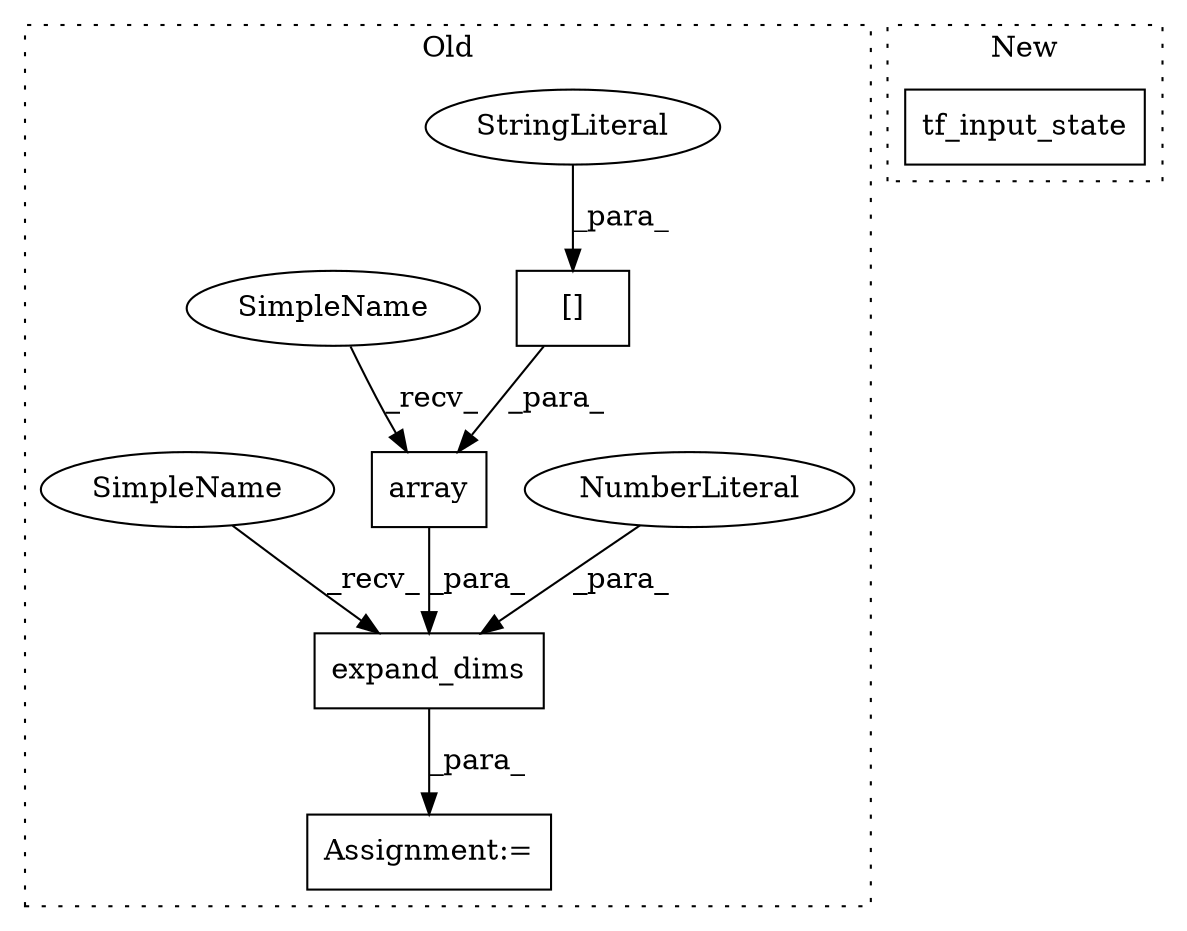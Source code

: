 digraph G {
subgraph cluster0 {
1 [label="array" a="32" s="3925,3956" l="6,1" shape="box"];
3 [label="expand_dims" a="32" s="3910,3959" l="12,1" shape="box"];
4 [label="NumberLiteral" a="34" s="3958" l="1" shape="ellipse"];
5 [label="Assignment:=" a="7" s="3906" l="1" shape="box"];
6 [label="[]" a="2" s="3931,3955" l="11,1" shape="box"];
7 [label="StringLiteral" a="45" s="3942" l="13" shape="ellipse"];
8 [label="SimpleName" a="42" s="3922" l="2" shape="ellipse"];
9 [label="SimpleName" a="42" s="3907" l="2" shape="ellipse"];
label = "Old";
style="dotted";
}
subgraph cluster1 {
2 [label="tf_input_state" a="32" s="4117,4142" l="15,1" shape="box"];
label = "New";
style="dotted";
}
1 -> 3 [label="_para_"];
3 -> 5 [label="_para_"];
4 -> 3 [label="_para_"];
6 -> 1 [label="_para_"];
7 -> 6 [label="_para_"];
8 -> 1 [label="_recv_"];
9 -> 3 [label="_recv_"];
}